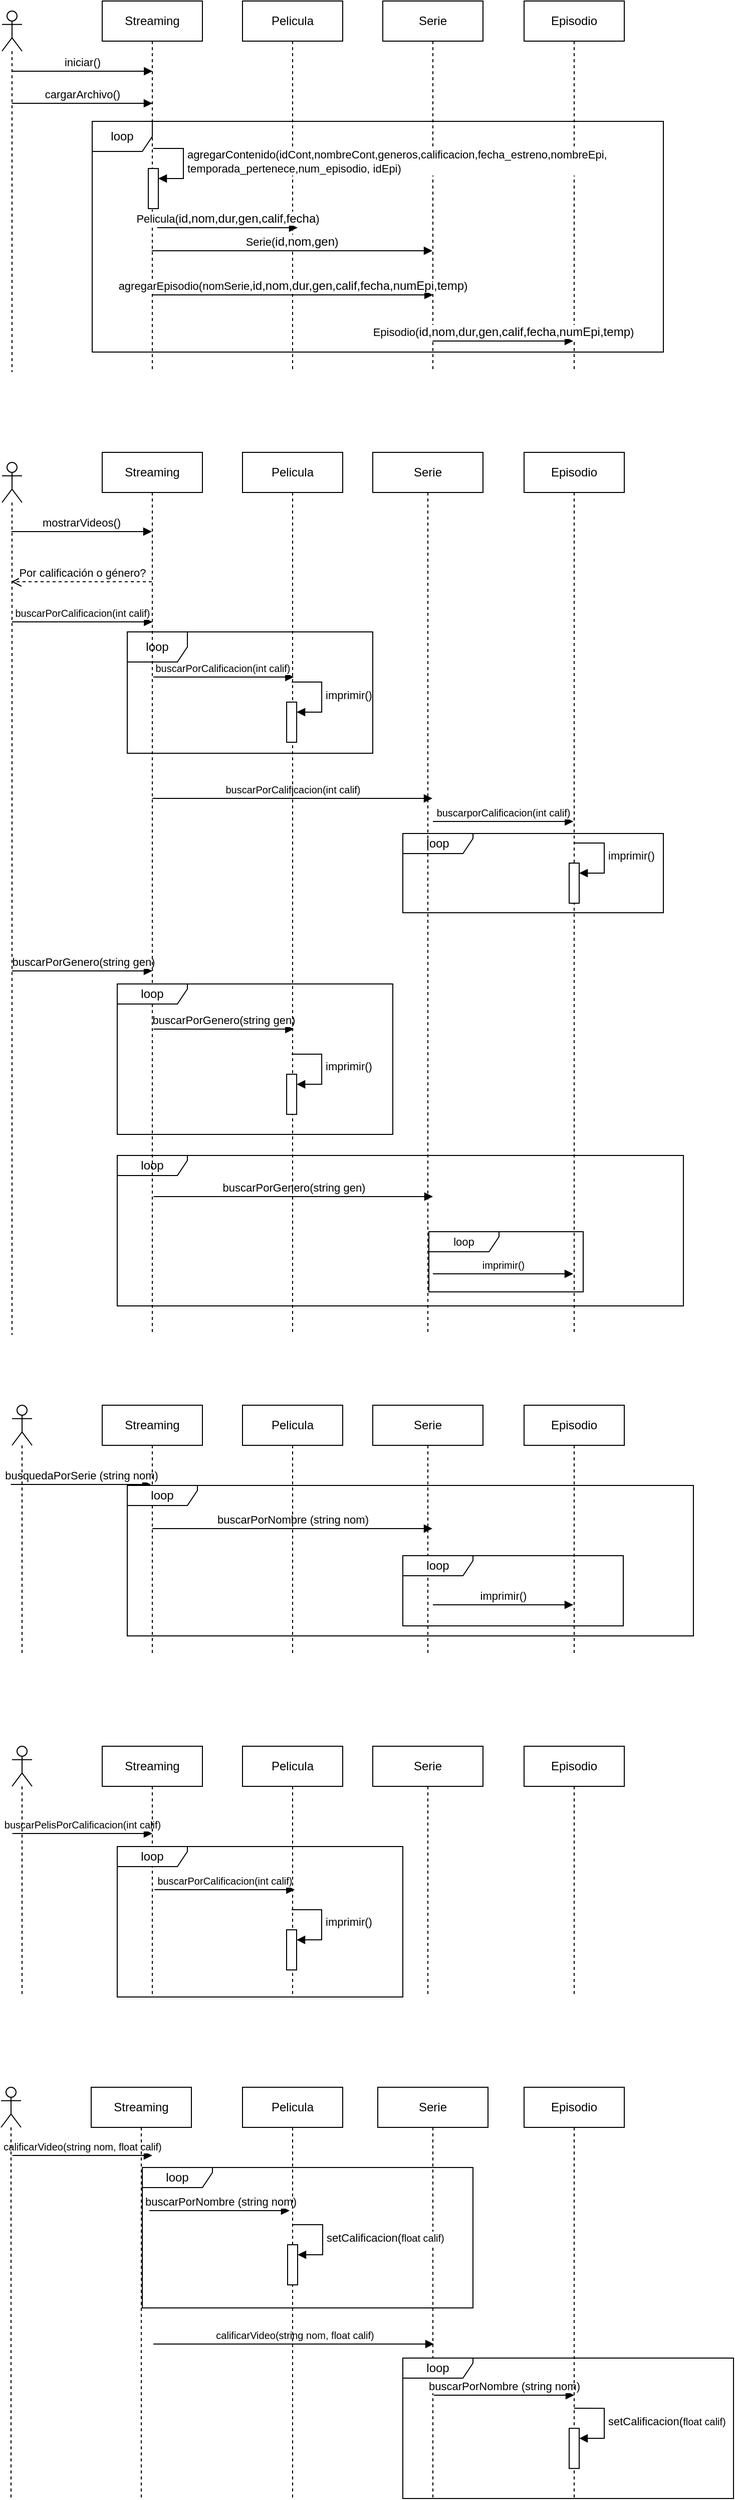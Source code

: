 <mxfile>
    <diagram id="GsOy50zqj1mbG07qlW8c" name="Page-1">
        <mxGraphModel dx="421" dy="181" grid="1" gridSize="10" guides="1" tooltips="1" connect="1" arrows="1" fold="1" page="1" pageScale="1" pageWidth="827" pageHeight="1169" math="0" shadow="0">
            <root>
                <mxCell id="0"/>
                <mxCell id="1" parent="0"/>
                <mxCell id="2" value="Serie" style="shape=umlLifeline;perimeter=lifelinePerimeter;whiteSpace=wrap;html=1;container=1;dropTarget=0;collapsible=0;recursiveResize=0;outlineConnect=0;portConstraint=eastwest;newEdgeStyle={&quot;curved&quot;:0,&quot;rounded&quot;:0};movable=1;resizable=1;rotatable=1;deletable=1;editable=1;locked=0;connectable=1;" parent="1" vertex="1">
                    <mxGeometry x="455" y="2110" width="110" height="410" as="geometry"/>
                </mxCell>
                <mxCell id="3" value="Streaming" style="shape=umlLifeline;perimeter=lifelinePerimeter;whiteSpace=wrap;html=1;container=1;dropTarget=0;collapsible=0;recursiveResize=0;outlineConnect=0;portConstraint=eastwest;newEdgeStyle={&quot;curved&quot;:0,&quot;rounded&quot;:0};movable=1;resizable=1;rotatable=1;deletable=1;editable=1;locked=0;connectable=1;" parent="1" vertex="1">
                    <mxGeometry x="180" y="30" width="100" height="370" as="geometry"/>
                </mxCell>
                <mxCell id="4" value="buscarPorGenero(string gen)" style="html=1;verticalAlign=bottom;endArrow=block;curved=0;rounded=0;" parent="3" edge="1">
                    <mxGeometry width="80" relative="1" as="geometry">
                        <mxPoint x="51.17" y="1025" as="sourcePoint"/>
                        <mxPoint x="191.17" y="1025" as="targetPoint"/>
                        <mxPoint as="offset"/>
                    </mxGeometry>
                </mxCell>
                <mxCell id="5" value="buscarPorGenero(string gen)" style="html=1;verticalAlign=bottom;endArrow=block;curved=0;rounded=0;" parent="3" edge="1">
                    <mxGeometry x="0.005" width="80" relative="1" as="geometry">
                        <mxPoint x="-90" y="967" as="sourcePoint"/>
                        <mxPoint x="50" y="967" as="targetPoint"/>
                        <mxPoint as="offset"/>
                    </mxGeometry>
                </mxCell>
                <mxCell id="6" value="buscarPorGenero(string gen)" style="html=1;verticalAlign=bottom;endArrow=block;curved=0;rounded=0;" parent="3" edge="1">
                    <mxGeometry width="80" relative="1" as="geometry">
                        <mxPoint x="51.17" y="1192" as="sourcePoint"/>
                        <mxPoint x="330" y="1192" as="targetPoint"/>
                        <mxPoint as="offset"/>
                    </mxGeometry>
                </mxCell>
                <mxCell id="7" value="Pelicula" style="shape=umlLifeline;perimeter=lifelinePerimeter;whiteSpace=wrap;html=1;container=1;dropTarget=0;collapsible=0;recursiveResize=0;outlineConnect=0;portConstraint=eastwest;newEdgeStyle={&quot;curved&quot;:0,&quot;rounded&quot;:0};movable=1;resizable=1;rotatable=1;deletable=1;editable=1;locked=0;connectable=1;" parent="1" vertex="1">
                    <mxGeometry x="320" y="30" width="100" height="370" as="geometry"/>
                </mxCell>
                <mxCell id="8" value="" style="shape=umlLifeline;perimeter=lifelinePerimeter;whiteSpace=wrap;html=1;container=1;dropTarget=0;collapsible=0;recursiveResize=0;outlineConnect=0;portConstraint=eastwest;newEdgeStyle={&quot;curved&quot;:0,&quot;rounded&quot;:0};participant=umlActor;" parent="1" vertex="1">
                    <mxGeometry x="80" y="40" width="20" height="360" as="geometry"/>
                </mxCell>
                <mxCell id="9" value="Serie" style="shape=umlLifeline;perimeter=lifelinePerimeter;whiteSpace=wrap;html=1;container=1;dropTarget=0;collapsible=0;recursiveResize=0;outlineConnect=0;portConstraint=eastwest;newEdgeStyle={&quot;curved&quot;:0,&quot;rounded&quot;:0};movable=1;resizable=1;rotatable=1;deletable=1;editable=1;locked=0;connectable=1;" parent="1" vertex="1">
                    <mxGeometry x="460" y="30" width="100" height="370" as="geometry"/>
                </mxCell>
                <mxCell id="10" value="&lt;span style=&quot;font-size: 10px;&quot;&gt;buscarPorCalificacion(int calif)&lt;/span&gt;" style="html=1;verticalAlign=bottom;endArrow=block;curved=0;rounded=0;" parent="9" edge="1">
                    <mxGeometry width="80" relative="1" as="geometry">
                        <mxPoint x="-227.83" y="1883" as="sourcePoint"/>
                        <mxPoint x="-87.83" y="1883" as="targetPoint"/>
                        <mxPoint as="offset"/>
                    </mxGeometry>
                </mxCell>
                <mxCell id="11" value="Episodio" style="shape=umlLifeline;perimeter=lifelinePerimeter;whiteSpace=wrap;html=1;container=1;dropTarget=0;collapsible=0;recursiveResize=0;outlineConnect=0;portConstraint=eastwest;newEdgeStyle={&quot;curved&quot;:0,&quot;rounded&quot;:0};movable=1;resizable=1;rotatable=1;deletable=1;editable=1;locked=0;connectable=1;" parent="1" vertex="1">
                    <mxGeometry x="601" y="30" width="100" height="370" as="geometry"/>
                </mxCell>
                <mxCell id="12" value="busquedaPorSerie (string nom)" style="html=1;verticalAlign=bottom;endArrow=block;curved=0;rounded=0;" parent="1" edge="1">
                    <mxGeometry x="0.009" width="80" relative="1" as="geometry">
                        <mxPoint x="88.833" y="1509" as="sourcePoint"/>
                        <mxPoint x="228.5" y="1509" as="targetPoint"/>
                        <mxPoint as="offset"/>
                    </mxGeometry>
                </mxCell>
                <mxCell id="13" value="buscarPorNombre (string nom)" style="html=1;verticalAlign=bottom;endArrow=block;curved=0;rounded=0;" parent="1" edge="1">
                    <mxGeometry x="0.002" width="80" relative="1" as="geometry">
                        <mxPoint x="230.001" y="1553" as="sourcePoint"/>
                        <mxPoint x="509.5" y="1553" as="targetPoint"/>
                        <mxPoint as="offset"/>
                    </mxGeometry>
                </mxCell>
                <mxCell id="14" value="imprimir()" style="html=1;verticalAlign=bottom;endArrow=block;curved=0;rounded=0;" parent="1" edge="1">
                    <mxGeometry x="0.002" width="80" relative="1" as="geometry">
                        <mxPoint x="510" y="1629" as="sourcePoint"/>
                        <mxPoint x="650" y="1629" as="targetPoint"/>
                        <mxPoint as="offset"/>
                    </mxGeometry>
                </mxCell>
                <mxCell id="15" value="mostrarVideos()" style="html=1;verticalAlign=bottom;endArrow=block;curved=0;rounded=0;" parent="1" edge="1">
                    <mxGeometry width="80" relative="1" as="geometry">
                        <mxPoint x="89.324" y="559" as="sourcePoint"/>
                        <mxPoint x="229.5" y="559" as="targetPoint"/>
                    </mxGeometry>
                </mxCell>
                <mxCell id="16" value="Por calificación o género?" style="html=1;verticalAlign=bottom;endArrow=open;dashed=1;endSize=8;curved=0;rounded=0;" parent="1" edge="1">
                    <mxGeometry x="-0.001" relative="1" as="geometry">
                        <mxPoint x="229.5" y="609" as="sourcePoint"/>
                        <mxPoint x="89.324" y="609" as="targetPoint"/>
                        <mxPoint as="offset"/>
                    </mxGeometry>
                </mxCell>
                <mxCell id="17" value="&lt;font style=&quot;font-size: 10px;&quot;&gt;buscarPorCalificacion(int calif)&lt;/font&gt;" style="html=1;verticalAlign=bottom;endArrow=block;curved=0;rounded=0;" parent="1" edge="1">
                    <mxGeometry x="-0.008" width="80" relative="1" as="geometry">
                        <mxPoint x="90.004" y="649" as="sourcePoint"/>
                        <mxPoint x="230.18" y="649" as="targetPoint"/>
                        <mxPoint as="offset"/>
                    </mxGeometry>
                </mxCell>
                <mxCell id="18" value="&lt;span style=&quot;font-size: 10px;&quot;&gt;buscarPorCalificacion(int calif)&lt;/span&gt;" style="html=1;verticalAlign=bottom;endArrow=block;curved=0;rounded=0;" parent="1" edge="1">
                    <mxGeometry x="-0.008" width="80" relative="1" as="geometry">
                        <mxPoint x="230.994" y="704" as="sourcePoint"/>
                        <mxPoint x="371.17" y="704" as="targetPoint"/>
                        <mxPoint as="offset"/>
                    </mxGeometry>
                </mxCell>
                <mxCell id="19" value="loop" style="shape=umlFrame;whiteSpace=wrap;html=1;pointerEvents=0;" parent="1" vertex="1">
                    <mxGeometry x="205" y="659" width="245" height="121" as="geometry"/>
                </mxCell>
                <mxCell id="20" value="&lt;span style=&quot;font-size: 10px;&quot;&gt;buscarPorCalificacion(int calif)&lt;/span&gt;" style="html=1;verticalAlign=bottom;endArrow=block;curved=0;rounded=0;" parent="1" edge="1">
                    <mxGeometry x="0.002" width="80" relative="1" as="geometry">
                        <mxPoint x="230.004" y="825" as="sourcePoint"/>
                        <mxPoint x="509.5" y="825" as="targetPoint"/>
                        <mxPoint as="offset"/>
                    </mxGeometry>
                </mxCell>
                <mxCell id="21" value="&lt;span style=&quot;font-size: 10px;&quot;&gt;buscarporCalificacion(int calif)&lt;/span&gt;" style="html=1;verticalAlign=bottom;endArrow=block;curved=0;rounded=0;" parent="1" edge="1">
                    <mxGeometry x="-0.008" width="80" relative="1" as="geometry">
                        <mxPoint x="510.004" y="848" as="sourcePoint"/>
                        <mxPoint x="650.18" y="848" as="targetPoint"/>
                        <mxPoint as="offset"/>
                    </mxGeometry>
                </mxCell>
                <mxCell id="22" value="loop" style="shape=umlFrame;whiteSpace=wrap;html=1;pointerEvents=0;width=70;height=20;" parent="1" vertex="1">
                    <mxGeometry x="195" y="1181" width="565" height="150" as="geometry"/>
                </mxCell>
                <mxCell id="23" value="&lt;span style=&quot;font-size: 10px;&quot;&gt;imprimir()&lt;/span&gt;" style="html=1;verticalAlign=bottom;endArrow=block;curved=0;rounded=0;" parent="1" edge="1">
                    <mxGeometry x="-0.001" width="80" relative="1" as="geometry">
                        <mxPoint x="510" y="1299" as="sourcePoint"/>
                        <mxPoint x="650" y="1299" as="targetPoint"/>
                        <mxPoint as="offset"/>
                    </mxGeometry>
                </mxCell>
                <mxCell id="24" value="&lt;font style=&quot;font-size: 11px;&quot;&gt;loop&lt;/font&gt;" style="shape=umlFrame;whiteSpace=wrap;html=1;pointerEvents=0;width=70;height=20;" parent="1" vertex="1">
                    <mxGeometry x="506" y="1257" width="154" height="60" as="geometry"/>
                </mxCell>
                <mxCell id="25" value="&lt;span style=&quot;font-size: 10px;&quot;&gt;buscarPelisPorCalificacion(int calif)&lt;/span&gt;" style="html=1;verticalAlign=bottom;endArrow=block;curved=0;rounded=0;" parent="1" edge="1">
                    <mxGeometry x="0.002" width="80" relative="1" as="geometry">
                        <mxPoint x="90.333" y="1857" as="sourcePoint"/>
                        <mxPoint x="230.0" y="1857" as="targetPoint"/>
                        <mxPoint as="offset"/>
                    </mxGeometry>
                </mxCell>
                <mxCell id="26" value="&lt;span style=&quot;font-size: 10px;&quot;&gt;calificarVideo(string nom, float calif)&lt;/span&gt;" style="html=1;verticalAlign=bottom;endArrow=block;curved=0;rounded=0;" parent="1" edge="1">
                    <mxGeometry x="0.002" width="80" relative="1" as="geometry">
                        <mxPoint x="90.333" y="2178" as="sourcePoint"/>
                        <mxPoint x="230.0" y="2178" as="targetPoint"/>
                        <mxPoint as="offset"/>
                    </mxGeometry>
                </mxCell>
                <mxCell id="27" value="buscarPorNombre (string nom)" style="html=1;verticalAlign=bottom;endArrow=block;curved=0;rounded=0;" parent="1" edge="1">
                    <mxGeometry x="0.007" width="80" relative="1" as="geometry">
                        <mxPoint x="227" y="2233" as="sourcePoint"/>
                        <mxPoint x="367.0" y="2233" as="targetPoint"/>
                        <mxPoint as="offset"/>
                    </mxGeometry>
                </mxCell>
                <mxCell id="28" value="buscarPorNombre (string nom)" style="html=1;verticalAlign=bottom;endArrow=block;curved=0;rounded=0;" parent="1" edge="1">
                    <mxGeometry width="80" relative="1" as="geometry">
                        <mxPoint x="511" y="2417" as="sourcePoint"/>
                        <mxPoint x="651" y="2417" as="targetPoint"/>
                        <mxPoint as="offset"/>
                    </mxGeometry>
                </mxCell>
                <mxCell id="29" value="&lt;span style=&quot;font-size: 10px;&quot;&gt;calificarVideo(string nom, float calif)&lt;/span&gt;" style="html=1;verticalAlign=bottom;endArrow=block;curved=0;rounded=0;" parent="1" edge="1">
                    <mxGeometry x="0.002" width="80" relative="1" as="geometry">
                        <mxPoint x="231" y="2366" as="sourcePoint"/>
                        <mxPoint x="511" y="2366" as="targetPoint"/>
                        <mxPoint as="offset"/>
                    </mxGeometry>
                </mxCell>
                <mxCell id="30" value="cargarArchivo()" style="html=1;verticalAlign=bottom;endArrow=block;curved=0;rounded=0;" parent="1" edge="1">
                    <mxGeometry width="80" relative="1" as="geometry">
                        <mxPoint x="89.824" y="132" as="sourcePoint"/>
                        <mxPoint x="230" y="132" as="targetPoint"/>
                    </mxGeometry>
                </mxCell>
                <mxCell id="31" value="&lt;font style=&quot;color: light-dark(rgb(0, 0, 0), rgb(255, 255, 255));&quot;&gt;Pelicula(&lt;span style=&quot;font-size: 12px; text-align: start; text-wrap-mode: wrap; background-color: light-dark(#ffffff, var(--ge-dark-color, #121212));&quot;&gt;id,nom,dur,gen,calif,fecha&lt;/span&gt;&lt;span style=&quot;background-color: light-dark(#ffffff, var(--ge-dark-color, #121212));&quot;&gt;)&lt;/span&gt;&lt;/font&gt;" style="html=1;verticalAlign=bottom;endArrow=block;curved=0;rounded=0;" parent="1" edge="1">
                    <mxGeometry width="80" relative="1" as="geometry">
                        <mxPoint x="234.824" y="256" as="sourcePoint"/>
                        <mxPoint x="375.0" y="256" as="targetPoint"/>
                    </mxGeometry>
                </mxCell>
                <mxCell id="32" value="&lt;font style=&quot;color: light-dark(rgb(0, 0, 0), rgb(255, 255, 255));&quot;&gt;Serie(&lt;span style=&quot;font-size: 12px; text-align: start; text-wrap-mode: wrap; background-color: light-dark(#ffffff, var(--ge-dark-color, #121212));&quot;&gt;id,nom,gen&lt;/span&gt;&lt;span style=&quot;background-color: light-dark(#ffffff, var(--ge-dark-color, #121212));&quot;&gt;)&lt;/span&gt;&lt;/font&gt;" style="html=1;verticalAlign=bottom;endArrow=block;curved=0;rounded=0;" parent="1" edge="1">
                    <mxGeometry x="-0.0" width="80" relative="1" as="geometry">
                        <mxPoint x="229.414" y="279" as="sourcePoint"/>
                        <mxPoint x="509.5" y="279" as="targetPoint"/>
                        <mxPoint as="offset"/>
                    </mxGeometry>
                </mxCell>
                <mxCell id="33" value="agregarEpisodio(nomSerie,&lt;span style=&quot;font-size: 12px; text-align: start; text-wrap-mode: wrap;&quot;&gt;id,nom,dur,gen,calif,fecha,numEpi,temp&lt;/span&gt;)" style="html=1;verticalAlign=bottom;endArrow=block;curved=0;rounded=0;" parent="1" edge="1">
                    <mxGeometry width="80" relative="1" as="geometry">
                        <mxPoint x="230.004" y="323" as="sourcePoint"/>
                        <mxPoint x="510.09" y="323" as="targetPoint"/>
                    </mxGeometry>
                </mxCell>
                <mxCell id="34" value="Episodio(&lt;span style=&quot;font-size: 12px; text-align: start; text-wrap-mode: wrap;&quot;&gt;id,nom,dur,gen,calif,fecha,numEpi,temp&lt;/span&gt;)" style="html=1;verticalAlign=bottom;endArrow=block;curved=0;rounded=0;" parent="1" edge="1">
                    <mxGeometry width="80" relative="1" as="geometry">
                        <mxPoint x="509.7" y="369" as="sourcePoint"/>
                        <mxPoint x="650.04" y="369" as="targetPoint"/>
                    </mxGeometry>
                </mxCell>
                <mxCell id="35" value="loop" style="shape=umlFrame;whiteSpace=wrap;html=1;pointerEvents=0;" parent="1" vertex="1">
                    <mxGeometry x="170" y="150" width="570" height="230" as="geometry"/>
                </mxCell>
                <mxCell id="36" value="loop" style="shape=umlFrame;whiteSpace=wrap;html=1;pointerEvents=0;width=70;height=20;" parent="1" vertex="1">
                    <mxGeometry x="480" y="860" width="260" height="79" as="geometry"/>
                </mxCell>
                <mxCell id="37" value="Streaming" style="shape=umlLifeline;perimeter=lifelinePerimeter;whiteSpace=wrap;html=1;container=1;dropTarget=0;collapsible=0;recursiveResize=0;outlineConnect=0;portConstraint=eastwest;newEdgeStyle={&quot;curved&quot;:0,&quot;rounded&quot;:0};movable=1;resizable=1;rotatable=1;deletable=1;editable=1;locked=0;connectable=1;" parent="1" vertex="1">
                    <mxGeometry x="180" y="480" width="100" height="880" as="geometry"/>
                </mxCell>
                <mxCell id="38" value="Pelicula" style="shape=umlLifeline;perimeter=lifelinePerimeter;whiteSpace=wrap;html=1;container=1;dropTarget=0;collapsible=0;recursiveResize=0;outlineConnect=0;portConstraint=eastwest;newEdgeStyle={&quot;curved&quot;:0,&quot;rounded&quot;:0};movable=1;resizable=1;rotatable=1;deletable=1;editable=1;locked=0;connectable=1;" parent="1" vertex="1">
                    <mxGeometry x="320" y="480" width="100" height="880" as="geometry"/>
                </mxCell>
                <mxCell id="39" value="" style="html=1;points=[[0,0,0,0,5],[0,1,0,0,-5],[1,0,0,0,5],[1,1,0,0,-5]];perimeter=orthogonalPerimeter;outlineConnect=0;targetShapes=umlLifeline;portConstraint=eastwest;newEdgeStyle={&quot;curved&quot;:0,&quot;rounded&quot;:0};" parent="38" vertex="1">
                    <mxGeometry x="44.05" y="249" width="10" height="40" as="geometry"/>
                </mxCell>
                <mxCell id="40" value="imprimir()" style="html=1;align=left;spacingLeft=2;endArrow=block;rounded=0;edgeStyle=orthogonalEdgeStyle;curved=0;rounded=0;" parent="38" target="39" edge="1">
                    <mxGeometry relative="1" as="geometry">
                        <mxPoint x="49.05" y="229" as="sourcePoint"/>
                        <Array as="points">
                            <mxPoint x="79.05" y="259"/>
                        </Array>
                    </mxGeometry>
                </mxCell>
                <mxCell id="41" value="" style="html=1;points=[[0,0,0,0,5],[0,1,0,0,-5],[1,0,0,0,5],[1,1,0,0,-5]];perimeter=orthogonalPerimeter;outlineConnect=0;targetShapes=umlLifeline;portConstraint=eastwest;newEdgeStyle={&quot;curved&quot;:0,&quot;rounded&quot;:0};" parent="38" vertex="1">
                    <mxGeometry x="44.05" y="620.03" width="10" height="40" as="geometry"/>
                </mxCell>
                <mxCell id="42" value="imprimir()" style="html=1;align=left;spacingLeft=2;endArrow=block;rounded=0;edgeStyle=orthogonalEdgeStyle;curved=0;rounded=0;" parent="38" target="41" edge="1">
                    <mxGeometry relative="1" as="geometry">
                        <mxPoint x="49.05" y="600.03" as="sourcePoint"/>
                        <Array as="points">
                            <mxPoint x="79.05" y="630.03"/>
                        </Array>
                    </mxGeometry>
                </mxCell>
                <mxCell id="43" value="" style="shape=umlLifeline;perimeter=lifelinePerimeter;whiteSpace=wrap;html=1;container=1;dropTarget=0;collapsible=0;recursiveResize=0;outlineConnect=0;portConstraint=eastwest;newEdgeStyle={&quot;curved&quot;:0,&quot;rounded&quot;:0};participant=umlActor;" parent="1" vertex="1">
                    <mxGeometry x="80" y="490" width="20" height="870" as="geometry"/>
                </mxCell>
                <mxCell id="44" value="Serie" style="shape=umlLifeline;perimeter=lifelinePerimeter;whiteSpace=wrap;html=1;container=1;dropTarget=0;collapsible=0;recursiveResize=0;outlineConnect=0;portConstraint=eastwest;newEdgeStyle={&quot;curved&quot;:0,&quot;rounded&quot;:0};movable=1;resizable=1;rotatable=1;deletable=1;editable=1;locked=0;connectable=1;" parent="1" vertex="1">
                    <mxGeometry x="450" y="480" width="110" height="880" as="geometry"/>
                </mxCell>
                <mxCell id="45" value="Episodio" style="shape=umlLifeline;perimeter=lifelinePerimeter;whiteSpace=wrap;html=1;container=1;dropTarget=0;collapsible=0;recursiveResize=0;outlineConnect=0;portConstraint=eastwest;newEdgeStyle={&quot;curved&quot;:0,&quot;rounded&quot;:0};movable=1;resizable=1;rotatable=1;deletable=1;editable=1;locked=0;connectable=1;" parent="1" vertex="1">
                    <mxGeometry x="601" y="480" width="100" height="880" as="geometry"/>
                </mxCell>
                <mxCell id="46" value="" style="html=1;points=[[0,0,0,0,5],[0,1,0,0,-5],[1,0,0,0,5],[1,1,0,0,-5]];perimeter=orthogonalPerimeter;outlineConnect=0;targetShapes=umlLifeline;portConstraint=eastwest;newEdgeStyle={&quot;curved&quot;:0,&quot;rounded&quot;:0};" parent="45" vertex="1">
                    <mxGeometry x="45" y="409.5" width="10" height="40" as="geometry"/>
                </mxCell>
                <mxCell id="47" value="imprimir()" style="html=1;align=left;spacingLeft=2;endArrow=block;rounded=0;edgeStyle=orthogonalEdgeStyle;curved=0;rounded=0;" parent="45" target="46" edge="1">
                    <mxGeometry relative="1" as="geometry">
                        <mxPoint x="50" y="389.5" as="sourcePoint"/>
                        <Array as="points">
                            <mxPoint x="80" y="419.5"/>
                        </Array>
                    </mxGeometry>
                </mxCell>
                <mxCell id="48" value="" style="shape=umlLifeline;perimeter=lifelinePerimeter;whiteSpace=wrap;html=1;container=1;dropTarget=0;collapsible=0;recursiveResize=0;outlineConnect=0;portConstraint=eastwest;newEdgeStyle={&quot;curved&quot;:0,&quot;rounded&quot;:0};participant=umlActor;" parent="1" vertex="1">
                    <mxGeometry x="90" y="1770" width="20" height="250" as="geometry"/>
                </mxCell>
                <mxCell id="49" value="Streaming" style="shape=umlLifeline;perimeter=lifelinePerimeter;whiteSpace=wrap;html=1;container=1;dropTarget=0;collapsible=0;recursiveResize=0;outlineConnect=0;portConstraint=eastwest;newEdgeStyle={&quot;curved&quot;:0,&quot;rounded&quot;:0};movable=1;resizable=1;rotatable=1;deletable=1;editable=1;locked=0;connectable=1;" parent="1" vertex="1">
                    <mxGeometry x="180" y="1770" width="100" height="250" as="geometry"/>
                </mxCell>
                <mxCell id="50" value="Pelicula" style="shape=umlLifeline;perimeter=lifelinePerimeter;whiteSpace=wrap;html=1;container=1;dropTarget=0;collapsible=0;recursiveResize=0;outlineConnect=0;portConstraint=eastwest;newEdgeStyle={&quot;curved&quot;:0,&quot;rounded&quot;:0};movable=1;resizable=1;rotatable=1;deletable=1;editable=1;locked=0;connectable=1;" parent="1" vertex="1">
                    <mxGeometry x="320" y="1770" width="100" height="250" as="geometry"/>
                </mxCell>
                <mxCell id="51" value="imprimir()" style="html=1;align=left;spacingLeft=2;endArrow=block;rounded=0;edgeStyle=orthogonalEdgeStyle;curved=0;rounded=0;" parent="50" target="52" edge="1">
                    <mxGeometry relative="1" as="geometry">
                        <mxPoint x="49.0" y="163.03" as="sourcePoint"/>
                        <Array as="points">
                            <mxPoint x="79" y="193.03"/>
                        </Array>
                    </mxGeometry>
                </mxCell>
                <mxCell id="52" value="" style="html=1;points=[[0,0,0,0,5],[0,1,0,0,-5],[1,0,0,0,5],[1,1,0,0,-5]];perimeter=orthogonalPerimeter;outlineConnect=0;targetShapes=umlLifeline;portConstraint=eastwest;newEdgeStyle={&quot;curved&quot;:0,&quot;rounded&quot;:0};" parent="50" vertex="1">
                    <mxGeometry x="44.0" y="183.03" width="10" height="40" as="geometry"/>
                </mxCell>
                <mxCell id="53" value="Serie" style="shape=umlLifeline;perimeter=lifelinePerimeter;whiteSpace=wrap;html=1;container=1;dropTarget=0;collapsible=0;recursiveResize=0;outlineConnect=0;portConstraint=eastwest;newEdgeStyle={&quot;curved&quot;:0,&quot;rounded&quot;:0};movable=1;resizable=1;rotatable=1;deletable=1;editable=1;locked=0;connectable=1;" parent="1" vertex="1">
                    <mxGeometry x="450" y="1770" width="110" height="250" as="geometry"/>
                </mxCell>
                <mxCell id="54" value="Episodio" style="shape=umlLifeline;perimeter=lifelinePerimeter;whiteSpace=wrap;html=1;container=1;dropTarget=0;collapsible=0;recursiveResize=0;outlineConnect=0;portConstraint=eastwest;newEdgeStyle={&quot;curved&quot;:0,&quot;rounded&quot;:0};movable=1;resizable=1;rotatable=1;deletable=1;editable=1;locked=0;connectable=1;" parent="1" vertex="1">
                    <mxGeometry x="601" y="1770" width="100" height="250" as="geometry"/>
                </mxCell>
                <mxCell id="55" value="" style="shape=umlLifeline;perimeter=lifelinePerimeter;whiteSpace=wrap;html=1;container=1;dropTarget=0;collapsible=0;recursiveResize=0;outlineConnect=0;portConstraint=eastwest;newEdgeStyle={&quot;curved&quot;:0,&quot;rounded&quot;:0};participant=umlActor;" parent="1" vertex="1">
                    <mxGeometry x="90" y="1430" width="20" height="250" as="geometry"/>
                </mxCell>
                <mxCell id="56" value="Streaming" style="shape=umlLifeline;perimeter=lifelinePerimeter;whiteSpace=wrap;html=1;container=1;dropTarget=0;collapsible=0;recursiveResize=0;outlineConnect=0;portConstraint=eastwest;newEdgeStyle={&quot;curved&quot;:0,&quot;rounded&quot;:0};movable=1;resizable=1;rotatable=1;deletable=1;editable=1;locked=0;connectable=1;" parent="1" vertex="1">
                    <mxGeometry x="180" y="1430" width="100" height="250" as="geometry"/>
                </mxCell>
                <mxCell id="57" value="Pelicula" style="shape=umlLifeline;perimeter=lifelinePerimeter;whiteSpace=wrap;html=1;container=1;dropTarget=0;collapsible=0;recursiveResize=0;outlineConnect=0;portConstraint=eastwest;newEdgeStyle={&quot;curved&quot;:0,&quot;rounded&quot;:0};movable=1;resizable=1;rotatable=1;deletable=1;editable=1;locked=0;connectable=1;" parent="1" vertex="1">
                    <mxGeometry x="320" y="1430" width="100" height="250" as="geometry"/>
                </mxCell>
                <mxCell id="58" value="Serie" style="shape=umlLifeline;perimeter=lifelinePerimeter;whiteSpace=wrap;html=1;container=1;dropTarget=0;collapsible=0;recursiveResize=0;outlineConnect=0;portConstraint=eastwest;newEdgeStyle={&quot;curved&quot;:0,&quot;rounded&quot;:0};movable=1;resizable=1;rotatable=1;deletable=1;editable=1;locked=0;connectable=1;" parent="1" vertex="1">
                    <mxGeometry x="450" y="1430" width="110" height="250" as="geometry"/>
                </mxCell>
                <mxCell id="59" value="Episodio" style="shape=umlLifeline;perimeter=lifelinePerimeter;whiteSpace=wrap;html=1;container=1;dropTarget=0;collapsible=0;recursiveResize=0;outlineConnect=0;portConstraint=eastwest;newEdgeStyle={&quot;curved&quot;:0,&quot;rounded&quot;:0};movable=1;resizable=1;rotatable=1;deletable=1;editable=1;locked=0;connectable=1;" parent="1" vertex="1">
                    <mxGeometry x="601" y="1430" width="100" height="250" as="geometry"/>
                </mxCell>
                <mxCell id="60" value="" style="shape=umlLifeline;perimeter=lifelinePerimeter;whiteSpace=wrap;html=1;container=1;dropTarget=0;collapsible=0;recursiveResize=0;outlineConnect=0;portConstraint=eastwest;newEdgeStyle={&quot;curved&quot;:0,&quot;rounded&quot;:0};participant=umlActor;" parent="1" vertex="1">
                    <mxGeometry x="79" y="2110" width="20" height="410" as="geometry"/>
                </mxCell>
                <mxCell id="61" value="Streaming" style="shape=umlLifeline;perimeter=lifelinePerimeter;whiteSpace=wrap;html=1;container=1;dropTarget=0;collapsible=0;recursiveResize=0;outlineConnect=0;portConstraint=eastwest;newEdgeStyle={&quot;curved&quot;:0,&quot;rounded&quot;:0};movable=1;resizable=1;rotatable=1;deletable=1;editable=1;locked=0;connectable=1;" parent="1" vertex="1">
                    <mxGeometry x="169" y="2110" width="100" height="410" as="geometry"/>
                </mxCell>
                <mxCell id="62" value="Pelicula" style="shape=umlLifeline;perimeter=lifelinePerimeter;whiteSpace=wrap;html=1;container=1;dropTarget=0;collapsible=0;recursiveResize=0;outlineConnect=0;portConstraint=eastwest;newEdgeStyle={&quot;curved&quot;:0,&quot;rounded&quot;:0};movable=1;resizable=1;rotatable=1;deletable=1;editable=1;locked=0;connectable=1;" parent="1" vertex="1">
                    <mxGeometry x="320" y="2110" width="100" height="410" as="geometry"/>
                </mxCell>
                <mxCell id="63" value="Episodio" style="shape=umlLifeline;perimeter=lifelinePerimeter;whiteSpace=wrap;html=1;container=1;dropTarget=0;collapsible=0;recursiveResize=0;outlineConnect=0;portConstraint=eastwest;newEdgeStyle={&quot;curved&quot;:0,&quot;rounded&quot;:0};movable=1;resizable=1;rotatable=1;deletable=1;editable=1;locked=0;connectable=1;" parent="1" vertex="1">
                    <mxGeometry x="601" y="2110" width="100" height="410" as="geometry"/>
                </mxCell>
                <mxCell id="64" value="" style="html=1;points=[[0,0,0,0,5],[0,1,0,0,-5],[1,0,0,0,5],[1,1,0,0,-5]];perimeter=orthogonalPerimeter;outlineConnect=0;targetShapes=umlLifeline;portConstraint=eastwest;newEdgeStyle={&quot;curved&quot;:0,&quot;rounded&quot;:0};" parent="63" vertex="1">
                    <mxGeometry x="45" y="340.05" width="10" height="40" as="geometry"/>
                </mxCell>
                <mxCell id="65" value="&lt;span style=&quot;text-align: center;&quot;&gt;setCalificacion(&lt;/span&gt;&lt;span style=&quot;text-align: center; font-size: 10px;&quot;&gt;float calif)&lt;/span&gt;" style="html=1;align=left;spacingLeft=2;endArrow=block;rounded=0;edgeStyle=orthogonalEdgeStyle;curved=0;rounded=0;" parent="63" target="64" edge="1">
                    <mxGeometry relative="1" as="geometry">
                        <mxPoint x="50" y="320.05" as="sourcePoint"/>
                        <Array as="points">
                            <mxPoint x="80" y="350.05"/>
                        </Array>
                    </mxGeometry>
                </mxCell>
                <mxCell id="66" value="loop" style="shape=umlFrame;whiteSpace=wrap;html=1;pointerEvents=0;width=70;height=20;" parent="1" vertex="1">
                    <mxGeometry x="195" y="1010" width="275" height="150" as="geometry"/>
                </mxCell>
                <mxCell id="67" value="loop" style="shape=umlFrame;whiteSpace=wrap;html=1;pointerEvents=0;width=70;height=20;" parent="1" vertex="1">
                    <mxGeometry x="205" y="1510" width="565" height="150" as="geometry"/>
                </mxCell>
                <mxCell id="68" value="loop" style="shape=umlFrame;whiteSpace=wrap;html=1;pointerEvents=0;width=70;height=20;" parent="1" vertex="1">
                    <mxGeometry x="480" y="1580" width="220" height="70" as="geometry"/>
                </mxCell>
                <mxCell id="69" value="loop" style="shape=umlFrame;whiteSpace=wrap;html=1;pointerEvents=0;width=70;height=20;" parent="1" vertex="1">
                    <mxGeometry x="195" y="1870" width="285" height="150" as="geometry"/>
                </mxCell>
                <mxCell id="70" value="" style="html=1;points=[[0,0,0,0,5],[0,1,0,0,-5],[1,0,0,0,5],[1,1,0,0,-5]];perimeter=orthogonalPerimeter;outlineConnect=0;targetShapes=umlLifeline;portConstraint=eastwest;newEdgeStyle={&quot;curved&quot;:0,&quot;rounded&quot;:0};" parent="1" vertex="1">
                    <mxGeometry x="365" y="2267" width="10" height="40" as="geometry"/>
                </mxCell>
                <mxCell id="71" value="&lt;span style=&quot;text-align: center;&quot;&gt;setCalificacion(&lt;/span&gt;&lt;span style=&quot;text-align: center; font-size: 10px;&quot;&gt;float calif)&lt;/span&gt;" style="html=1;align=left;spacingLeft=2;endArrow=block;rounded=0;edgeStyle=orthogonalEdgeStyle;curved=0;rounded=0;" parent="1" target="70" edge="1">
                    <mxGeometry relative="1" as="geometry">
                        <mxPoint x="370" y="2247" as="sourcePoint"/>
                        <Array as="points">
                            <mxPoint x="400" y="2277"/>
                        </Array>
                    </mxGeometry>
                </mxCell>
                <mxCell id="72" value="loop" style="shape=umlFrame;whiteSpace=wrap;html=1;pointerEvents=0;width=70;height=20;" parent="1" vertex="1">
                    <mxGeometry x="220" y="2190" width="330" height="140" as="geometry"/>
                </mxCell>
                <mxCell id="73" value="loop" style="shape=umlFrame;whiteSpace=wrap;html=1;pointerEvents=0;width=70;height=20;" parent="1" vertex="1">
                    <mxGeometry x="480" y="2380" width="330" height="140" as="geometry"/>
                </mxCell>
                <mxCell id="74" value="" style="html=1;points=[[0,0,0,0,5],[0,1,0,0,-5],[1,0,0,0,5],[1,1,0,0,-5]];perimeter=orthogonalPerimeter;outlineConnect=0;targetShapes=umlLifeline;portConstraint=eastwest;newEdgeStyle={&quot;curved&quot;:0,&quot;rounded&quot;:0};" vertex="1" parent="1">
                    <mxGeometry x="226.0" y="197" width="10" height="40" as="geometry"/>
                </mxCell>
                <mxCell id="75" value="agregarContenido(idCont,nombreCont,generos,calificacion,fecha_estreno,nombreEpi,&lt;div&gt;temporada_pertenece,num_episodio, idEpi)&lt;/div&gt;" style="html=1;align=left;spacingLeft=2;endArrow=block;rounded=0;edgeStyle=orthogonalEdgeStyle;curved=0;rounded=0;" edge="1" target="74" parent="1">
                    <mxGeometry x="0.012" relative="1" as="geometry">
                        <mxPoint x="231.0" y="177" as="sourcePoint"/>
                        <Array as="points">
                            <mxPoint x="261" y="207"/>
                        </Array>
                        <mxPoint as="offset"/>
                    </mxGeometry>
                </mxCell>
                <mxCell id="76" value="iniciar()" style="html=1;verticalAlign=bottom;endArrow=block;curved=0;rounded=0;" edge="1" parent="1">
                    <mxGeometry width="80" relative="1" as="geometry">
                        <mxPoint x="90.004" y="100" as="sourcePoint"/>
                        <mxPoint x="230.18" y="100" as="targetPoint"/>
                    </mxGeometry>
                </mxCell>
            </root>
        </mxGraphModel>
    </diagram>
</mxfile>